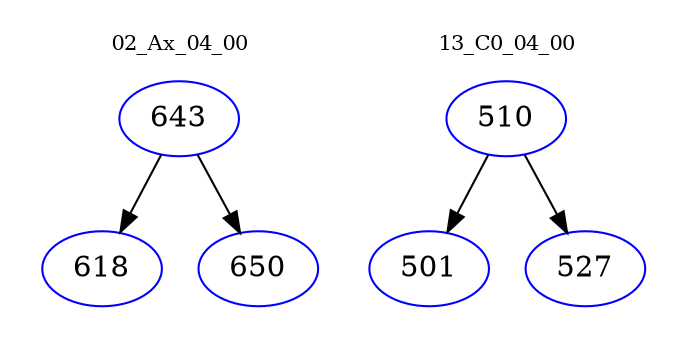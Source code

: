 digraph{
subgraph cluster_0 {
color = white
label = "02_Ax_04_00";
fontsize=10;
T0_643 [label="643", color="blue"]
T0_643 -> T0_618 [color="black"]
T0_618 [label="618", color="blue"]
T0_643 -> T0_650 [color="black"]
T0_650 [label="650", color="blue"]
}
subgraph cluster_1 {
color = white
label = "13_C0_04_00";
fontsize=10;
T1_510 [label="510", color="blue"]
T1_510 -> T1_501 [color="black"]
T1_501 [label="501", color="blue"]
T1_510 -> T1_527 [color="black"]
T1_527 [label="527", color="blue"]
}
}
